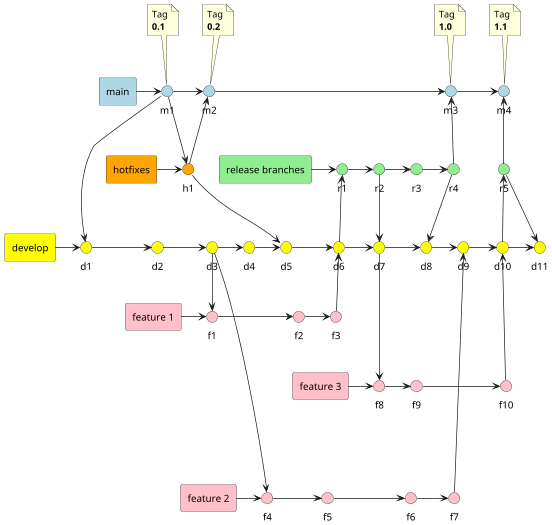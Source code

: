 @startuml
scale 0.7

!define MAIN_COMMIT circle #lightblue
!define HOTFIXES_COMMIT circle #orange
!define RELEASE_COMMIT circle #lightgreen
!define DEVELOP_COMMIT circle #yellow
!define FEATURE_COMMIT circle #pink

MAIN_COMMIT "m1" as mainCommit1
MAIN_COMMIT "m2" as mainCommit2
MAIN_COMMIT "m3" as mainCommit3
MAIN_COMMIT "m4" as mainCommit4

rectangle main  #lightblue

main -right-> mainCommit1

note top of mainCommit1 : Tag\n**0.1**
note top of mainCommit2 : Tag\n**0.2**
note top of mainCommit3 : Tag\n**1.0**
note top of mainCommit4 : Tag\n**1.1**

mainCommit1 -right-> mainCommit2
mainCommit2 -right-> mainCommit3
mainCommit3 -right-> mainCommit4

rectangle "hotfixes" as hotfixes #orange

HOTFIXES_COMMIT "h1" as hotfixesCommit1

hotfixes -right-> hotfixesCommit1
mainCommit1 -down-> hotfixesCommit1
hotfixesCommit1 -up-> mainCommit2

rectangle "release branches" as release #lightgreen

RELEASE_COMMIT "r1" as releaseCommit1
RELEASE_COMMIT "r2" as releaseCommit2
RELEASE_COMMIT "r3" as releaseCommit3
RELEASE_COMMIT "r4" as releaseCommit4
RELEASE_COMMIT "r5" as releaseCommit5

release -right-> releaseCommit1
releaseCommit1 -right-> releaseCommit2
releaseCommit2 -right-> releaseCommit3
releaseCommit3 -right-> releaseCommit4

releaseCommit4 -up-> mainCommit3
releaseCommit5 -up-> mainCommit4

rectangle develop #yellow

DEVELOP_COMMIT "d1" as developCommit1
DEVELOP_COMMIT "d2" as developCommit2
DEVELOP_COMMIT "d3" as developCommit3
DEVELOP_COMMIT "d4" as developCommit4
DEVELOP_COMMIT "d5" as developCommit5
DEVELOP_COMMIT "d6" as developCommit6
DEVELOP_COMMIT "d7" as developCommit7
DEVELOP_COMMIT "d8" as developCommit8
DEVELOP_COMMIT "d9" as developCommit9
DEVELOP_COMMIT "d10" as developCommit10
DEVELOP_COMMIT "d11" as developCommit11

develop -right-> developCommit1
developCommit1 -right-> developCommit2
developCommit2 -right-> developCommit3
developCommit3 -right-> developCommit4
developCommit4 -right-> developCommit5
developCommit5 -right-> developCommit6
developCommit6 -right-> developCommit7
developCommit7 -right-> developCommit8
developCommit8 -right-> developCommit9
developCommit9 -right-> developCommit10
developCommit10 -right-> developCommit11
mainCommit1 -down--> developCommit1
hotfixesCommit1 -down-> developCommit5
developCommit6 -up-> releaseCommit1
releaseCommit2 -down-> developCommit7
releaseCommit4 -down-> developCommit8
developCommit10 -up-> releaseCommit5
releaseCommit5 -down-> developCommit11

rectangle "feature 1" as feature1 #pink

FEATURE_COMMIT "f1" as featureCommit1
FEATURE_COMMIT "f2" as featureCommit2
FEATURE_COMMIT "f3" as featureCommit3

developCommit3 -down-> featureCommit1
feature1 -right-> featureCommit1
featureCommit1 -right-> featureCommit2
featureCommit2 -right-> featureCommit3
featureCommit3 -up-> developCommit6

rectangle "feature 2" as feature2 #pink

FEATURE_COMMIT "f4" as featureCommit4
FEATURE_COMMIT "f5" as featureCommit5
FEATURE_COMMIT "f6" as featureCommit6
FEATURE_COMMIT "f7" as featureCommit7

developCommit3 -down----> featureCommit4
feature2 -right-> featureCommit4
featureCommit4 -right-> featureCommit5
featureCommit5 -right-> featureCommit6
featureCommit6 -right-> featureCommit7
featureCommit7 -up-> developCommit9

rectangle "feature 3" as feature3 #pink

FEATURE_COMMIT "f8" as featureCommit8
FEATURE_COMMIT "f9" as featureCommit9
FEATURE_COMMIT "f10" as featureCommit10

developCommit7 -down--> featureCommit8
feature3 -right-> featureCommit8
featureCommit8 -right-> featureCommit9
featureCommit9 -right-> featureCommit10
featureCommit10 -up-> developCommit10

@enduml
